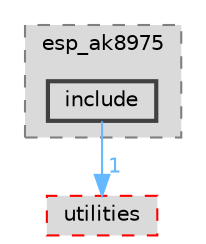 digraph "components/peripherals/i2c/esp_ak8975/include"
{
 // LATEX_PDF_SIZE
  bgcolor="transparent";
  edge [fontname=Helvetica,fontsize=10,labelfontname=Helvetica,labelfontsize=10];
  node [fontname=Helvetica,fontsize=10,shape=box,height=0.2,width=0.4];
  compound=true
  subgraph clusterdir_731c49eadf56b7b4ba6af7fdd678e32a {
    graph [ bgcolor="#dadada", pencolor="grey50", label="esp_ak8975", fontname=Helvetica,fontsize=10 style="filled,dashed", URL="dir_731c49eadf56b7b4ba6af7fdd678e32a.html",tooltip=""]
  dir_3bb305561bc72575bafc60f9e585ae12 [label="include", fillcolor="#dadada", color="grey25", style="filled,bold", URL="dir_3bb305561bc72575bafc60f9e585ae12.html",tooltip=""];
  }
  dir_59ed5374a4f6b52e0256717e78b786a3 [label="utilities", fillcolor="#dadada", color="red", style="filled,dashed", URL="dir_59ed5374a4f6b52e0256717e78b786a3.html",tooltip=""];
  dir_3bb305561bc72575bafc60f9e585ae12->dir_59ed5374a4f6b52e0256717e78b786a3 [headlabel="1", labeldistance=1.5 headhref="dir_000043_000086.html" href="dir_000043_000086.html" color="steelblue1" fontcolor="steelblue1"];
}
